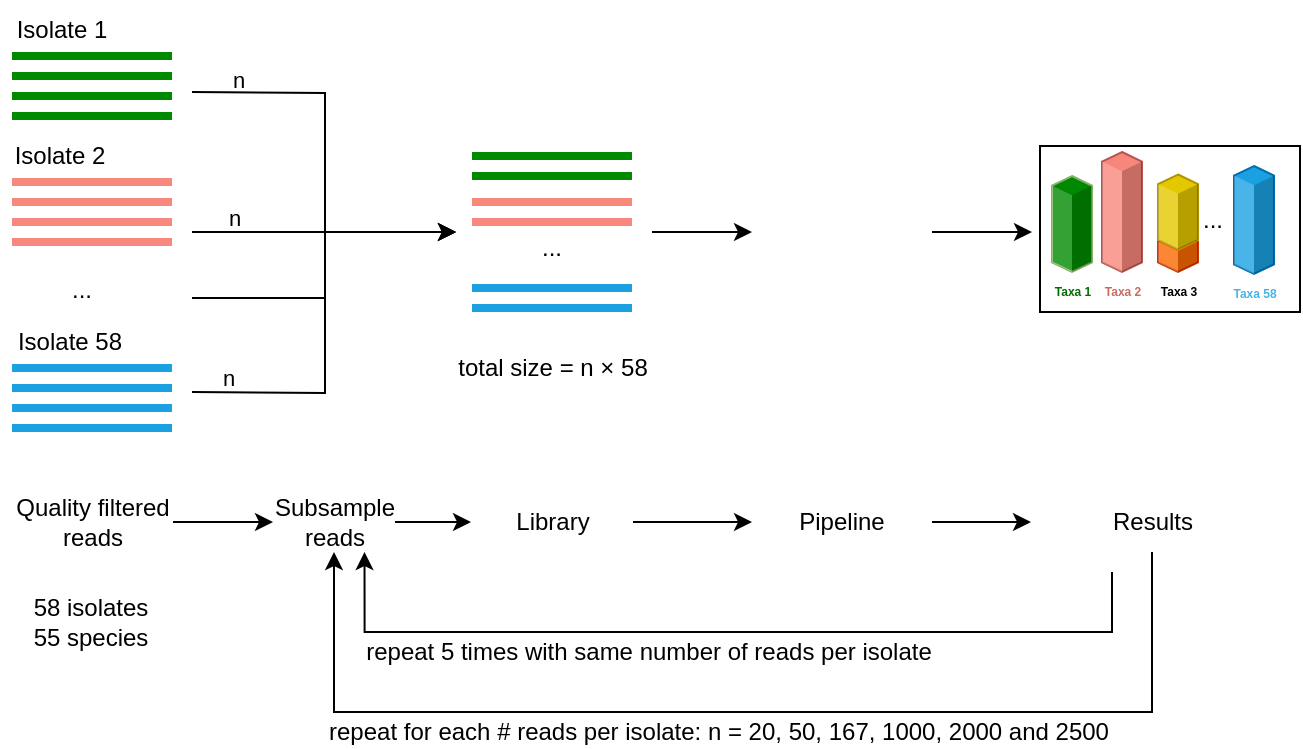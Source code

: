 <mxfile version="24.7.15">
  <diagram id="kgpKYQtTHZ0yAKxKKP6v" name="Page-1">
    <mxGraphModel dx="1728" dy="963" grid="1" gridSize="10" guides="1" tooltips="1" connect="1" arrows="1" fold="1" page="1" pageScale="1" pageWidth="850" pageHeight="1100" background="none" math="0" shadow="0">
      <root>
        <mxCell id="0" />
        <mxCell id="1" parent="0" />
        <mxCell id="WHsXw2KGtuoaq_MTW1Jf-54" style="edgeStyle=orthogonalEdgeStyle;rounded=0;orthogonalLoop=1;jettySize=auto;html=1;entryX=0;entryY=0.5;entryDx=0;entryDy=0;fontFamily=Helvetica;fontSize=12;fontColor=#ffffff;" parent="1" target="WHsXw2KGtuoaq_MTW1Jf-53" edge="1">
          <mxGeometry relative="1" as="geometry">
            <mxPoint x="110" y="60" as="sourcePoint" />
          </mxGeometry>
        </mxCell>
        <mxCell id="4j9oh7UuTwPKS940BJIE-1" value="n" style="edgeLabel;html=1;align=center;verticalAlign=middle;resizable=0;points=[];labelBackgroundColor=none;" vertex="1" connectable="0" parent="WHsXw2KGtuoaq_MTW1Jf-54">
          <mxGeometry x="-0.682" relative="1" as="geometry">
            <mxPoint x="-9" y="-6" as="offset" />
          </mxGeometry>
        </mxCell>
        <mxCell id="WHsXw2KGtuoaq_MTW1Jf-1" value="" style="rounded=0;whiteSpace=wrap;html=1;fillColor=#008a00;strokeColor=none;fontColor=#ffffff;" parent="1" vertex="1">
          <mxGeometry x="20" y="40" width="80" height="4" as="geometry" />
        </mxCell>
        <mxCell id="WHsXw2KGtuoaq_MTW1Jf-2" value="" style="rounded=0;whiteSpace=wrap;html=1;fillColor=#008a00;strokeColor=none;fontColor=#ffffff;" parent="1" vertex="1">
          <mxGeometry x="20" y="50" width="80" height="4" as="geometry" />
        </mxCell>
        <mxCell id="WHsXw2KGtuoaq_MTW1Jf-3" value="" style="rounded=0;whiteSpace=wrap;html=1;fillColor=#008a00;strokeColor=none;fontColor=#ffffff;" parent="1" vertex="1">
          <mxGeometry x="20" y="60" width="80" height="4" as="geometry" />
        </mxCell>
        <mxCell id="WHsXw2KGtuoaq_MTW1Jf-4" value="" style="rounded=0;whiteSpace=wrap;html=1;fillColor=#008a00;strokeColor=none;fontColor=#ffffff;" parent="1" vertex="1">
          <mxGeometry x="20" y="70" width="80" height="4" as="geometry" />
        </mxCell>
        <mxCell id="WHsXw2KGtuoaq_MTW1Jf-7" value="Isolate 1" style="text;html=1;align=center;verticalAlign=middle;whiteSpace=wrap;rounded=0;fontFamily=Helvetica;fontSize=12;" parent="1" vertex="1">
          <mxGeometry x="15" y="14" width="60" height="30" as="geometry" />
        </mxCell>
        <mxCell id="WHsXw2KGtuoaq_MTW1Jf-8" value="" style="rounded=0;whiteSpace=wrap;html=1;fillColor=#F8887C;strokeColor=none;" parent="1" vertex="1">
          <mxGeometry x="20" y="103" width="80" height="4" as="geometry" />
        </mxCell>
        <mxCell id="WHsXw2KGtuoaq_MTW1Jf-9" value="" style="rounded=0;whiteSpace=wrap;html=1;fillColor=#F8887C;strokeColor=none;" parent="1" vertex="1">
          <mxGeometry x="20" y="113" width="80" height="4" as="geometry" />
        </mxCell>
        <mxCell id="WHsXw2KGtuoaq_MTW1Jf-10" value="" style="rounded=0;whiteSpace=wrap;html=1;fillColor=#F8887C;strokeColor=none;" parent="1" vertex="1">
          <mxGeometry x="20" y="123" width="80" height="4" as="geometry" />
        </mxCell>
        <mxCell id="WHsXw2KGtuoaq_MTW1Jf-11" value="" style="rounded=0;whiteSpace=wrap;html=1;fillColor=#F8887C;strokeColor=none;" parent="1" vertex="1">
          <mxGeometry x="20" y="133" width="80" height="4" as="geometry" />
        </mxCell>
        <mxCell id="WHsXw2KGtuoaq_MTW1Jf-12" value="Isolate 2" style="text;html=1;align=center;verticalAlign=middle;whiteSpace=wrap;rounded=0;fontFamily=Helvetica;fontSize=12;" parent="1" vertex="1">
          <mxGeometry x="14" y="77" width="60" height="30" as="geometry" />
        </mxCell>
        <mxCell id="WHsXw2KGtuoaq_MTW1Jf-13" value="..." style="text;html=1;align=center;verticalAlign=middle;whiteSpace=wrap;rounded=0;fontFamily=Helvetica;fontSize=12;" parent="1" vertex="1">
          <mxGeometry x="25" y="144" width="60" height="30" as="geometry" />
        </mxCell>
        <mxCell id="WHsXw2KGtuoaq_MTW1Jf-14" value="" style="rounded=0;whiteSpace=wrap;html=1;fillColor=#1ba1e2;strokeColor=none;fontColor=#ffffff;" parent="1" vertex="1">
          <mxGeometry x="20" y="196" width="80" height="4" as="geometry" />
        </mxCell>
        <mxCell id="WHsXw2KGtuoaq_MTW1Jf-15" value="" style="rounded=0;whiteSpace=wrap;html=1;fillColor=#1ba1e2;strokeColor=none;fontColor=#ffffff;" parent="1" vertex="1">
          <mxGeometry x="20" y="206" width="80" height="4" as="geometry" />
        </mxCell>
        <mxCell id="WHsXw2KGtuoaq_MTW1Jf-56" style="edgeStyle=orthogonalEdgeStyle;rounded=0;orthogonalLoop=1;jettySize=auto;html=1;entryX=0;entryY=0.5;entryDx=0;entryDy=0;fontFamily=Helvetica;fontSize=12;fontColor=#ffffff;" parent="1" target="WHsXw2KGtuoaq_MTW1Jf-53" edge="1">
          <mxGeometry relative="1" as="geometry">
            <mxPoint x="110" y="210" as="sourcePoint" />
          </mxGeometry>
        </mxCell>
        <mxCell id="4j9oh7UuTwPKS940BJIE-3" value="n" style="edgeLabel;html=1;align=center;verticalAlign=middle;resizable=0;points=[];labelBackgroundColor=none;" vertex="1" connectable="0" parent="WHsXw2KGtuoaq_MTW1Jf-56">
          <mxGeometry x="-0.805" y="1" relative="1" as="geometry">
            <mxPoint x="-3" y="-6" as="offset" />
          </mxGeometry>
        </mxCell>
        <mxCell id="WHsXw2KGtuoaq_MTW1Jf-16" value="" style="rounded=0;whiteSpace=wrap;html=1;fillColor=#1ba1e2;strokeColor=none;fontColor=#ffffff;" parent="1" vertex="1">
          <mxGeometry x="20" y="216" width="80" height="4" as="geometry" />
        </mxCell>
        <mxCell id="WHsXw2KGtuoaq_MTW1Jf-17" value="" style="rounded=0;whiteSpace=wrap;html=1;fillColor=#1ba1e2;strokeColor=none;fontColor=#ffffff;" parent="1" vertex="1">
          <mxGeometry x="20" y="226" width="80" height="4" as="geometry" />
        </mxCell>
        <mxCell id="WHsXw2KGtuoaq_MTW1Jf-18" value="Isolate 58" style="text;html=1;align=center;verticalAlign=middle;whiteSpace=wrap;rounded=0;fontFamily=Helvetica;fontSize=12;" parent="1" vertex="1">
          <mxGeometry x="19" y="170" width="60" height="30" as="geometry" />
        </mxCell>
        <mxCell id="WHsXw2KGtuoaq_MTW1Jf-66" style="edgeStyle=orthogonalEdgeStyle;rounded=0;orthogonalLoop=1;jettySize=auto;html=1;exitX=1;exitY=0.5;exitDx=0;exitDy=0;fontFamily=Helvetica;fontSize=12;fontColor=#ffffff;" parent="1" source="WHsXw2KGtuoaq_MTW1Jf-19" target="WHsXw2KGtuoaq_MTW1Jf-64" edge="1">
          <mxGeometry relative="1" as="geometry" />
        </mxCell>
        <mxCell id="WHsXw2KGtuoaq_MTW1Jf-19" value="Quality filtered reads" style="text;html=1;align=center;verticalAlign=middle;whiteSpace=wrap;rounded=0;fontFamily=Helvetica;fontSize=12;" parent="1" vertex="1">
          <mxGeometry x="19.5" y="260" width="81" height="30" as="geometry" />
        </mxCell>
        <mxCell id="WHsXw2KGtuoaq_MTW1Jf-20" value="" style="rounded=0;whiteSpace=wrap;html=1;fillColor=#1ba1e2;strokeColor=none;fontColor=#ffffff;" parent="1" vertex="1">
          <mxGeometry x="250" y="156" width="80" height="4" as="geometry" />
        </mxCell>
        <mxCell id="WHsXw2KGtuoaq_MTW1Jf-21" value="" style="rounded=0;whiteSpace=wrap;html=1;fillColor=#1ba1e2;strokeColor=none;fontColor=#ffffff;" parent="1" vertex="1">
          <mxGeometry x="250" y="166" width="80" height="4" as="geometry" />
        </mxCell>
        <mxCell id="WHsXw2KGtuoaq_MTW1Jf-24" value="" style="rounded=0;whiteSpace=wrap;html=1;fillColor=#F8887C;strokeColor=none;" parent="1" vertex="1">
          <mxGeometry x="250" y="113" width="80" height="4" as="geometry" />
        </mxCell>
        <mxCell id="WHsXw2KGtuoaq_MTW1Jf-25" value="" style="rounded=0;whiteSpace=wrap;html=1;fillColor=#F8887C;strokeColor=none;" parent="1" vertex="1">
          <mxGeometry x="250" y="123" width="80" height="4" as="geometry" />
        </mxCell>
        <mxCell id="WHsXw2KGtuoaq_MTW1Jf-28" value="" style="rounded=0;whiteSpace=wrap;html=1;fillColor=#008a00;strokeColor=none;fontColor=#ffffff;" parent="1" vertex="1">
          <mxGeometry x="250" y="90" width="80" height="4" as="geometry" />
        </mxCell>
        <mxCell id="WHsXw2KGtuoaq_MTW1Jf-29" value="" style="rounded=0;whiteSpace=wrap;html=1;fillColor=#008a00;strokeColor=none;fontColor=#ffffff;" parent="1" vertex="1">
          <mxGeometry x="250" y="100" width="80" height="4" as="geometry" />
        </mxCell>
        <mxCell id="WHsXw2KGtuoaq_MTW1Jf-32" value="..." style="text;html=1;align=center;verticalAlign=middle;whiteSpace=wrap;rounded=0;fontFamily=Helvetica;fontSize=12;" parent="1" vertex="1">
          <mxGeometry x="260" y="123" width="60" height="30" as="geometry" />
        </mxCell>
        <mxCell id="WHsXw2KGtuoaq_MTW1Jf-68" style="edgeStyle=orthogonalEdgeStyle;rounded=0;orthogonalLoop=1;jettySize=auto;html=1;exitX=1;exitY=0.5;exitDx=0;exitDy=0;fontFamily=Helvetica;fontSize=12;fontColor=#ffffff;" parent="1" source="WHsXw2KGtuoaq_MTW1Jf-33" target="WHsXw2KGtuoaq_MTW1Jf-36" edge="1">
          <mxGeometry relative="1" as="geometry" />
        </mxCell>
        <mxCell id="WHsXw2KGtuoaq_MTW1Jf-33" value="Library" style="text;html=1;align=center;verticalAlign=middle;whiteSpace=wrap;rounded=0;fontFamily=Helvetica;fontSize=12;" parent="1" vertex="1">
          <mxGeometry x="249.5" y="260" width="81" height="30" as="geometry" />
        </mxCell>
        <mxCell id="WHsXw2KGtuoaq_MTW1Jf-63" style="edgeStyle=orthogonalEdgeStyle;rounded=0;orthogonalLoop=1;jettySize=auto;html=1;fontFamily=Helvetica;fontSize=12;fontColor=#ffffff;" parent="1" edge="1">
          <mxGeometry relative="1" as="geometry">
            <mxPoint x="530" y="130" as="targetPoint" />
            <mxPoint x="480" y="130" as="sourcePoint" />
          </mxGeometry>
        </mxCell>
        <mxCell id="WHsXw2KGtuoaq_MTW1Jf-35" value="" style="shape=image;html=1;verticalAlign=top;verticalLabelPosition=bottom;labelBackgroundColor=#ffffff;imageAspect=0;aspect=fixed;image=https://cdn0.iconfinder.com/data/icons/construction-2-21/512/construction-industry-building-41-128.png;rounded=0;strokeColor=#005700;align=center;fontFamily=Helvetica;fontSize=12;fontColor=#ffffff;fillColor=#008a00;rotation=-90;" parent="1" vertex="1">
          <mxGeometry x="395" y="89" width="88" height="88" as="geometry" />
        </mxCell>
        <mxCell id="WHsXw2KGtuoaq_MTW1Jf-69" style="edgeStyle=orthogonalEdgeStyle;rounded=0;orthogonalLoop=1;jettySize=auto;html=1;exitX=1;exitY=0.5;exitDx=0;exitDy=0;fontFamily=Helvetica;fontSize=12;fontColor=#ffffff;" parent="1" source="WHsXw2KGtuoaq_MTW1Jf-36" target="WHsXw2KGtuoaq_MTW1Jf-50" edge="1">
          <mxGeometry relative="1" as="geometry" />
        </mxCell>
        <mxCell id="WHsXw2KGtuoaq_MTW1Jf-36" value="Pipeline" style="text;html=1;align=center;verticalAlign=middle;whiteSpace=wrap;rounded=0;fontFamily=Helvetica;fontSize=12;" parent="1" vertex="1">
          <mxGeometry x="390" y="260" width="90" height="30" as="geometry" />
        </mxCell>
        <mxCell id="WHsXw2KGtuoaq_MTW1Jf-43" value="" style="group;fontSize=5;strokeColor=none;fontColor=#49b3e7;" parent="1" vertex="1" connectable="0">
          <mxGeometry x="540" y="90" width="120" height="80" as="geometry" />
        </mxCell>
        <mxCell id="WHsXw2KGtuoaq_MTW1Jf-52" value="" style="rounded=0;whiteSpace=wrap;html=1;strokeColor=#000000;align=center;verticalAlign=middle;fontFamily=Helvetica;fontSize=12;fontColor=#ffffff;fillColor=#FFFFFF;" parent="WHsXw2KGtuoaq_MTW1Jf-43" vertex="1">
          <mxGeometry x="-6" y="-3" width="130" height="83" as="geometry" />
        </mxCell>
        <mxCell id="WHsXw2KGtuoaq_MTW1Jf-38" value="Taxa 1" style="verticalLabelPosition=bottom;verticalAlign=top;html=1;shape=mxgraph.infographic.shadedCube;isoAngle=15;fillColor=#008900;strokeColor=#82b366;fontStyle=1;fontSize=6;shadow=0;rounded=0;align=center;fontFamily=Helvetica;fontColor=#006d00;" parent="WHsXw2KGtuoaq_MTW1Jf-43" vertex="1">
          <mxGeometry y="12.0" width="20" height="48.0" as="geometry" />
        </mxCell>
        <mxCell id="WHsXw2KGtuoaq_MTW1Jf-39" value="&lt;font color=&quot;#c56c62&quot;&gt;Taxa 2&lt;/font&gt;" style="verticalLabelPosition=bottom;verticalAlign=top;html=1;shape=mxgraph.infographic.shadedCube;isoAngle=15;fillColor=#f7877b;strokeColor=#b85450;fontStyle=1;fontSize=6;shadow=0;rounded=0;align=center;fontFamily=Helvetica;" parent="WHsXw2KGtuoaq_MTW1Jf-43" vertex="1">
          <mxGeometry x="25.0" width="20" height="60" as="geometry" />
        </mxCell>
        <mxCell id="WHsXw2KGtuoaq_MTW1Jf-42" value="Taxa 3" style="verticalLabelPosition=bottom;verticalAlign=top;html=1;shape=mxgraph.infographic.shadedCube;isoAngle=15;fillColor=#fa6800;strokeColor=#C73500;fontStyle=1;fontColor=#000000;fontSize=6;shadow=0;rounded=0;align=center;fontFamily=Helvetica;" parent="WHsXw2KGtuoaq_MTW1Jf-43" vertex="1">
          <mxGeometry x="53" y="40" width="20" height="20" as="geometry" />
        </mxCell>
        <mxCell id="WHsXw2KGtuoaq_MTW1Jf-41" value="" style="verticalLabelPosition=bottom;verticalAlign=top;html=1;shape=mxgraph.infographic.shadedCube;isoAngle=15;fillColor=#e3c800;strokeColor=#B09500;fontStyle=1;fontColor=#000000;fontSize=6;shadow=0;rounded=0;align=center;fontFamily=Helvetica;" parent="WHsXw2KGtuoaq_MTW1Jf-43" vertex="1">
          <mxGeometry x="53" y="11.25" width="20" height="37.5" as="geometry" />
        </mxCell>
        <mxCell id="WHsXw2KGtuoaq_MTW1Jf-49" value="..." style="text;html=1;align=center;verticalAlign=middle;whiteSpace=wrap;rounded=0;fontFamily=Helvetica;fontSize=12;" parent="WHsXw2KGtuoaq_MTW1Jf-43" vertex="1">
          <mxGeometry x="66" y="18.75" width="29" height="30" as="geometry" />
        </mxCell>
        <mxCell id="WHsXw2KGtuoaq_MTW1Jf-65" style="edgeStyle=orthogonalEdgeStyle;rounded=0;orthogonalLoop=1;jettySize=auto;html=1;entryX=0.5;entryY=1;entryDx=0;entryDy=0;fontFamily=Helvetica;fontSize=12;fontColor=#ffffff;" parent="1" source="WHsXw2KGtuoaq_MTW1Jf-50" target="WHsXw2KGtuoaq_MTW1Jf-64" edge="1">
          <mxGeometry relative="1" as="geometry">
            <Array as="points">
              <mxPoint x="590" y="370" />
              <mxPoint x="181" y="370" />
            </Array>
          </mxGeometry>
        </mxCell>
        <mxCell id="WHsXw2KGtuoaq_MTW1Jf-71" value="&lt;font color=&quot;#000000&quot;&gt;repeat for each # reads per isolate: n = 20, 50, 167, 1000, 2000 and 2500&lt;/font&gt;" style="edgeLabel;html=1;align=center;verticalAlign=middle;resizable=0;points=[];rounded=0;strokeColor=#005700;fontFamily=Helvetica;fontSize=12;fontColor=#ffffff;fillColor=#008a00;" parent="WHsXw2KGtuoaq_MTW1Jf-65" vertex="1" connectable="0">
          <mxGeometry x="0.297" y="-1" relative="1" as="geometry">
            <mxPoint x="72" y="11" as="offset" />
          </mxGeometry>
        </mxCell>
        <mxCell id="WHsXw2KGtuoaq_MTW1Jf-70" style="edgeStyle=orthogonalEdgeStyle;rounded=0;orthogonalLoop=1;jettySize=auto;html=1;entryX=0.75;entryY=1;entryDx=0;entryDy=0;fontFamily=Helvetica;fontSize=12;fontColor=#ffffff;" parent="1" target="WHsXw2KGtuoaq_MTW1Jf-64" edge="1">
          <mxGeometry relative="1" as="geometry">
            <mxPoint x="570" y="300" as="sourcePoint" />
            <Array as="points">
              <mxPoint x="570" y="330" />
              <mxPoint x="196" y="330" />
            </Array>
          </mxGeometry>
        </mxCell>
        <mxCell id="WHsXw2KGtuoaq_MTW1Jf-72" value="&lt;font color=&quot;#000000&quot;&gt;repeat 5 times with same number of reads per isolate&lt;br&gt;&lt;/font&gt;" style="edgeLabel;html=1;align=center;verticalAlign=middle;resizable=0;points=[];rounded=0;strokeColor=#005700;fontFamily=Helvetica;fontSize=12;fontColor=#ffffff;fillColor=#008a00;" parent="WHsXw2KGtuoaq_MTW1Jf-70" vertex="1" connectable="0">
          <mxGeometry x="0.103" y="-2" relative="1" as="geometry">
            <mxPoint x="-18" y="12" as="offset" />
          </mxGeometry>
        </mxCell>
        <mxCell id="WHsXw2KGtuoaq_MTW1Jf-50" value="Results" style="text;html=1;align=center;verticalAlign=middle;whiteSpace=wrap;rounded=0;fontFamily=Helvetica;fontSize=12;" parent="1" vertex="1">
          <mxGeometry x="529.5" y="260" width="121" height="30" as="geometry" />
        </mxCell>
        <mxCell id="WHsXw2KGtuoaq_MTW1Jf-53" value="" style="whiteSpace=wrap;html=1;aspect=fixed;rounded=0;align=center;verticalAlign=middle;fontFamily=Helvetica;fontSize=12;fillColor=none;strokeColor=none;" parent="1" vertex="1">
          <mxGeometry x="242" y="109" width="42" height="42" as="geometry" />
        </mxCell>
        <mxCell id="WHsXw2KGtuoaq_MTW1Jf-57" value="" style="endArrow=classic;html=1;rounded=0;fontFamily=Helvetica;fontSize=12;fontColor=#ffffff;entryX=0;entryY=0.5;entryDx=0;entryDy=0;" parent="1" target="WHsXw2KGtuoaq_MTW1Jf-53" edge="1">
          <mxGeometry width="50" height="50" relative="1" as="geometry">
            <mxPoint x="110" y="130" as="sourcePoint" />
            <mxPoint x="210" y="120" as="targetPoint" />
          </mxGeometry>
        </mxCell>
        <mxCell id="4j9oh7UuTwPKS940BJIE-2" value="n" style="edgeLabel;html=1;align=center;verticalAlign=middle;resizable=0;points=[];labelBackgroundColor=none;" vertex="1" connectable="0" parent="WHsXw2KGtuoaq_MTW1Jf-57">
          <mxGeometry x="-0.738" y="1" relative="1" as="geometry">
            <mxPoint x="3" y="-6" as="offset" />
          </mxGeometry>
        </mxCell>
        <mxCell id="WHsXw2KGtuoaq_MTW1Jf-60" value="" style="endArrow=none;html=1;rounded=0;fontFamily=Helvetica;fontSize=12;fontColor=#ffffff;" parent="1" edge="1">
          <mxGeometry width="50" height="50" relative="1" as="geometry">
            <mxPoint x="110" y="163" as="sourcePoint" />
            <mxPoint x="176" y="163" as="targetPoint" />
          </mxGeometry>
        </mxCell>
        <mxCell id="WHsXw2KGtuoaq_MTW1Jf-62" style="edgeStyle=orthogonalEdgeStyle;rounded=0;orthogonalLoop=1;jettySize=auto;html=1;fontFamily=Helvetica;fontSize=12;fontColor=#ffffff;" parent="1" edge="1">
          <mxGeometry relative="1" as="geometry">
            <mxPoint x="340" y="130" as="sourcePoint" />
            <mxPoint x="390" y="130" as="targetPoint" />
          </mxGeometry>
        </mxCell>
        <mxCell id="WHsXw2KGtuoaq_MTW1Jf-67" style="edgeStyle=orthogonalEdgeStyle;rounded=0;orthogonalLoop=1;jettySize=auto;html=1;exitX=1;exitY=0.5;exitDx=0;exitDy=0;fontFamily=Helvetica;fontSize=12;fontColor=#ffffff;" parent="1" source="WHsXw2KGtuoaq_MTW1Jf-64" target="WHsXw2KGtuoaq_MTW1Jf-33" edge="1">
          <mxGeometry relative="1" as="geometry" />
        </mxCell>
        <mxCell id="WHsXw2KGtuoaq_MTW1Jf-64" value="Subsample&lt;br&gt;reads" style="text;html=1;align=center;verticalAlign=middle;whiteSpace=wrap;rounded=0;fontFamily=Helvetica;fontSize=12;" parent="1" vertex="1">
          <mxGeometry x="150.5" y="260" width="61" height="30" as="geometry" />
        </mxCell>
        <mxCell id="WHsXw2KGtuoaq_MTW1Jf-74" value="&lt;div&gt;58 isolates&lt;/div&gt;&lt;div&gt;55 species&lt;/div&gt;" style="text;html=1;align=center;verticalAlign=middle;whiteSpace=wrap;rounded=0;fontFamily=Helvetica;fontSize=12;" parent="1" vertex="1">
          <mxGeometry x="19" y="310" width="81" height="30" as="geometry" />
        </mxCell>
        <mxCell id="WHsXw2KGtuoaq_MTW1Jf-75" value="&lt;font color=&quot;#49b3e7&quot;&gt;Taxa 58&lt;br&gt;&lt;/font&gt;" style="verticalLabelPosition=bottom;verticalAlign=top;html=1;shape=mxgraph.infographic.shadedCube;isoAngle=15;fillColor=#1ba1e2;strokeColor=#006EAF;fontStyle=1;fontColor=#ffffff;fontSize=6;shadow=0;rounded=0;align=center;fontFamily=Helvetica;" parent="1" vertex="1">
          <mxGeometry x="631" y="97" width="20" height="54" as="geometry" />
        </mxCell>
        <mxCell id="WHsXw2KGtuoaq_MTW1Jf-76" value="total size = n&amp;nbsp;&lt;span class=&quot;box&quot;&gt;×&lt;/span&gt; 58" style="text;html=1;align=center;verticalAlign=middle;whiteSpace=wrap;rounded=0;fontFamily=Helvetica;fontSize=12;" parent="1" vertex="1">
          <mxGeometry x="234.5" y="183" width="111" height="30" as="geometry" />
        </mxCell>
      </root>
    </mxGraphModel>
  </diagram>
</mxfile>

